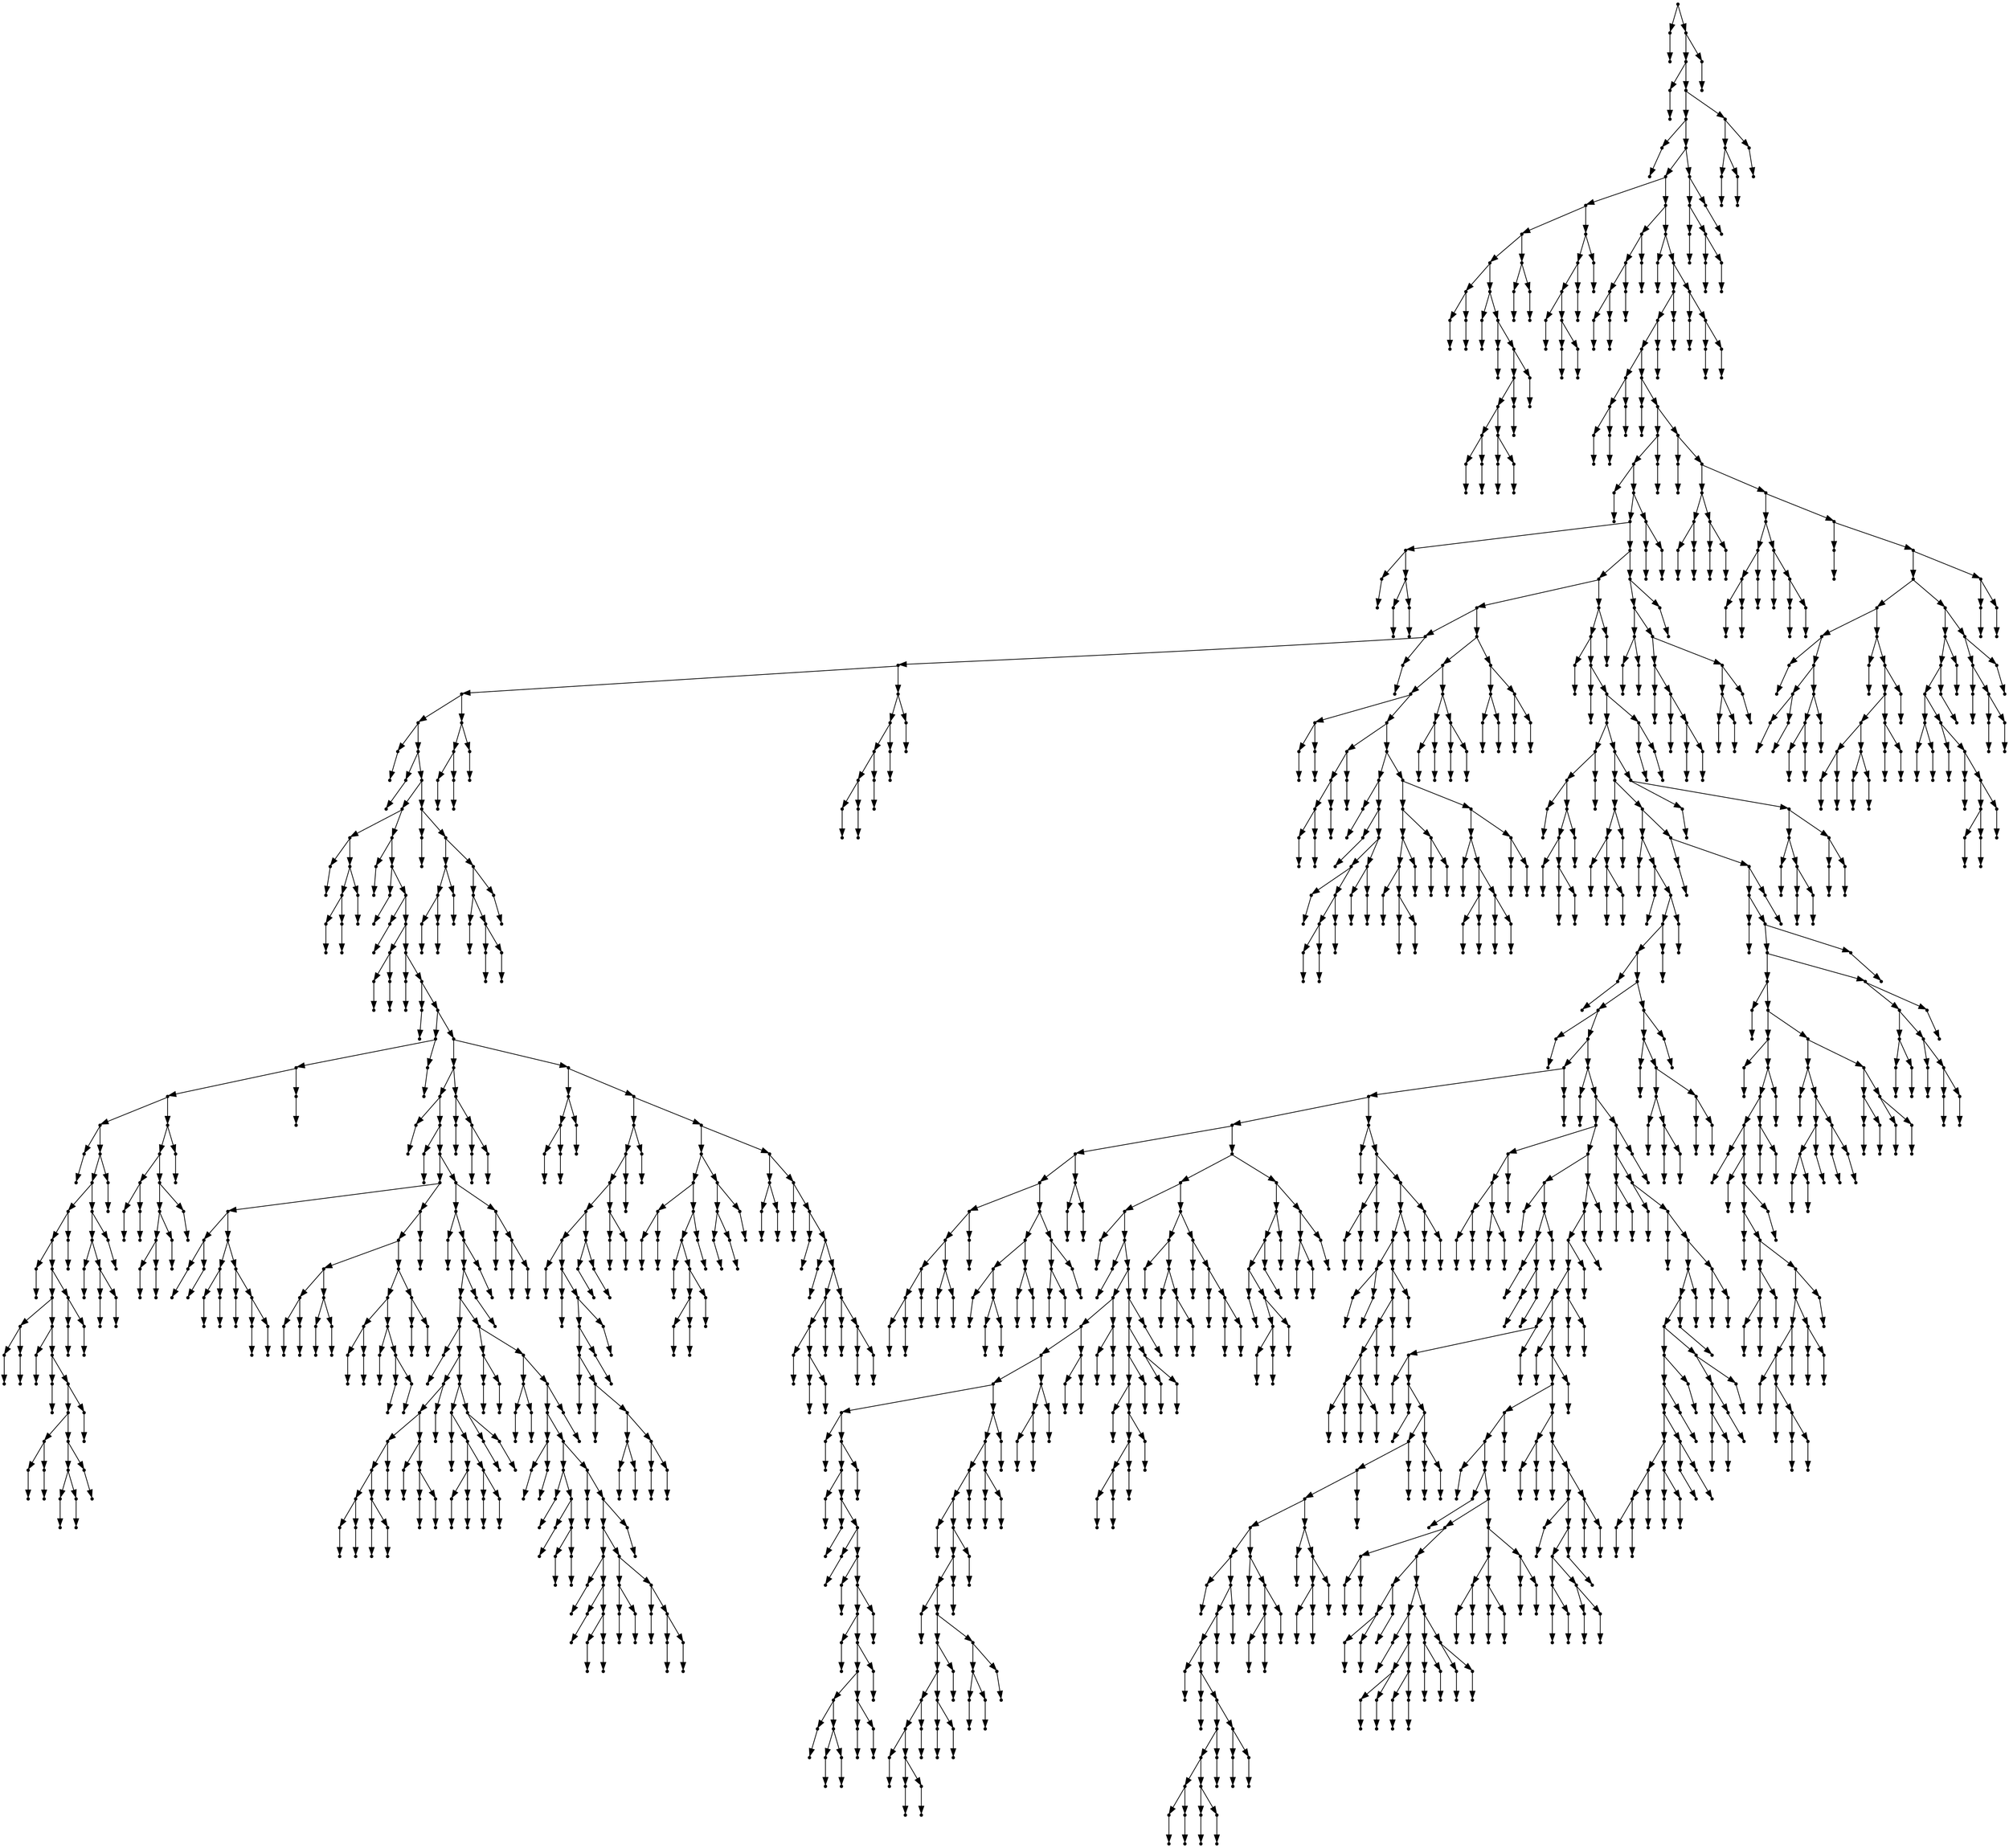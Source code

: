 digraph {
  1735 [shape=point];
  1 [shape=point];
  0 [shape=point];
  1734 [shape=point];
  1731 [shape=point];
  3 [shape=point];
  2 [shape=point];
  1730 [shape=point];
  1721 [shape=point];
  5 [shape=point];
  4 [shape=point];
  1720 [shape=point];
  1708 [shape=point];
  55 [shape=point];
  40 [shape=point];
  34 [shape=point];
  10 [shape=point];
  7 [shape=point];
  6 [shape=point];
  9 [shape=point];
  8 [shape=point];
  33 [shape=point];
  12 [shape=point];
  11 [shape=point];
  32 [shape=point];
  14 [shape=point];
  13 [shape=point];
  31 [shape=point];
  28 [shape=point];
  25 [shape=point];
  19 [shape=point];
  16 [shape=point];
  15 [shape=point];
  18 [shape=point];
  17 [shape=point];
  24 [shape=point];
  21 [shape=point];
  20 [shape=point];
  23 [shape=point];
  22 [shape=point];
  27 [shape=point];
  26 [shape=point];
  30 [shape=point];
  29 [shape=point];
  39 [shape=point];
  36 [shape=point];
  35 [shape=point];
  38 [shape=point];
  37 [shape=point];
  54 [shape=point];
  51 [shape=point];
  48 [shape=point];
  42 [shape=point];
  41 [shape=point];
  47 [shape=point];
  44 [shape=point];
  43 [shape=point];
  46 [shape=point];
  45 [shape=point];
  50 [shape=point];
  49 [shape=point];
  53 [shape=point];
  52 [shape=point];
  1707 [shape=point];
  66 [shape=point];
  63 [shape=point];
  60 [shape=point];
  57 [shape=point];
  56 [shape=point];
  59 [shape=point];
  58 [shape=point];
  62 [shape=point];
  61 [shape=point];
  65 [shape=point];
  64 [shape=point];
  1706 [shape=point];
  68 [shape=point];
  67 [shape=point];
  1705 [shape=point];
  1696 [shape=point];
  1693 [shape=point];
  1690 [shape=point];
  76 [shape=point];
  73 [shape=point];
  70 [shape=point];
  69 [shape=point];
  72 [shape=point];
  71 [shape=point];
  75 [shape=point];
  74 [shape=point];
  1689 [shape=point];
  78 [shape=point];
  77 [shape=point];
  1688 [shape=point];
  1565 [shape=point];
  1562 [shape=point];
  80 [shape=point];
  79 [shape=point];
  1561 [shape=point];
  1555 [shape=point];
  88 [shape=point];
  82 [shape=point];
  81 [shape=point];
  87 [shape=point];
  84 [shape=point];
  83 [shape=point];
  86 [shape=point];
  85 [shape=point];
  1554 [shape=point];
  1524 [shape=point];
  699 [shape=point];
  594 [shape=point];
  591 [shape=point];
  576 [shape=point];
  567 [shape=point];
  90 [shape=point];
  89 [shape=point];
  566 [shape=point];
  92 [shape=point];
  91 [shape=point];
  565 [shape=point];
  541 [shape=point];
  103 [shape=point];
  94 [shape=point];
  93 [shape=point];
  102 [shape=point];
  99 [shape=point];
  96 [shape=point];
  95 [shape=point];
  98 [shape=point];
  97 [shape=point];
  101 [shape=point];
  100 [shape=point];
  540 [shape=point];
  105 [shape=point];
  104 [shape=point];
  539 [shape=point];
  107 [shape=point];
  106 [shape=point];
  538 [shape=point];
  109 [shape=point];
  108 [shape=point];
  537 [shape=point];
  114 [shape=point];
  111 [shape=point];
  110 [shape=point];
  113 [shape=point];
  112 [shape=point];
  536 [shape=point];
  116 [shape=point];
  115 [shape=point];
  535 [shape=point];
  118 [shape=point];
  117 [shape=point];
  534 [shape=point];
  204 [shape=point];
  201 [shape=point];
  198 [shape=point];
  177 [shape=point];
  120 [shape=point];
  119 [shape=point];
  176 [shape=point];
  173 [shape=point];
  161 [shape=point];
  158 [shape=point];
  122 [shape=point];
  121 [shape=point];
  157 [shape=point];
  151 [shape=point];
  127 [shape=point];
  124 [shape=point];
  123 [shape=point];
  126 [shape=point];
  125 [shape=point];
  150 [shape=point];
  129 [shape=point];
  128 [shape=point];
  149 [shape=point];
  131 [shape=point];
  130 [shape=point];
  148 [shape=point];
  145 [shape=point];
  136 [shape=point];
  133 [shape=point];
  132 [shape=point];
  135 [shape=point];
  134 [shape=point];
  144 [shape=point];
  141 [shape=point];
  138 [shape=point];
  137 [shape=point];
  140 [shape=point];
  139 [shape=point];
  143 [shape=point];
  142 [shape=point];
  147 [shape=point];
  146 [shape=point];
  156 [shape=point];
  153 [shape=point];
  152 [shape=point];
  155 [shape=point];
  154 [shape=point];
  160 [shape=point];
  159 [shape=point];
  172 [shape=point];
  169 [shape=point];
  163 [shape=point];
  162 [shape=point];
  168 [shape=point];
  165 [shape=point];
  164 [shape=point];
  167 [shape=point];
  166 [shape=point];
  171 [shape=point];
  170 [shape=point];
  175 [shape=point];
  174 [shape=point];
  197 [shape=point];
  194 [shape=point];
  182 [shape=point];
  179 [shape=point];
  178 [shape=point];
  181 [shape=point];
  180 [shape=point];
  193 [shape=point];
  190 [shape=point];
  187 [shape=point];
  184 [shape=point];
  183 [shape=point];
  186 [shape=point];
  185 [shape=point];
  189 [shape=point];
  188 [shape=point];
  192 [shape=point];
  191 [shape=point];
  196 [shape=point];
  195 [shape=point];
  200 [shape=point];
  199 [shape=point];
  203 [shape=point];
  202 [shape=point];
  533 [shape=point];
  410 [shape=point];
  401 [shape=point];
  206 [shape=point];
  205 [shape=point];
  400 [shape=point];
  208 [shape=point];
  207 [shape=point];
  399 [shape=point];
  264 [shape=point];
  228 [shape=point];
  213 [shape=point];
  210 [shape=point];
  209 [shape=point];
  212 [shape=point];
  211 [shape=point];
  227 [shape=point];
  218 [shape=point];
  215 [shape=point];
  214 [shape=point];
  217 [shape=point];
  216 [shape=point];
  226 [shape=point];
  220 [shape=point];
  219 [shape=point];
  225 [shape=point];
  222 [shape=point];
  221 [shape=point];
  224 [shape=point];
  223 [shape=point];
  263 [shape=point];
  260 [shape=point];
  239 [shape=point];
  233 [shape=point];
  230 [shape=point];
  229 [shape=point];
  232 [shape=point];
  231 [shape=point];
  238 [shape=point];
  235 [shape=point];
  234 [shape=point];
  237 [shape=point];
  236 [shape=point];
  259 [shape=point];
  253 [shape=point];
  244 [shape=point];
  241 [shape=point];
  240 [shape=point];
  243 [shape=point];
  242 [shape=point];
  252 [shape=point];
  246 [shape=point];
  245 [shape=point];
  251 [shape=point];
  248 [shape=point];
  247 [shape=point];
  250 [shape=point];
  249 [shape=point];
  258 [shape=point];
  255 [shape=point];
  254 [shape=point];
  257 [shape=point];
  256 [shape=point];
  262 [shape=point];
  261 [shape=point];
  398 [shape=point];
  389 [shape=point];
  266 [shape=point];
  265 [shape=point];
  388 [shape=point];
  385 [shape=point];
  382 [shape=point];
  316 [shape=point];
  268 [shape=point];
  267 [shape=point];
  315 [shape=point];
  294 [shape=point];
  291 [shape=point];
  282 [shape=point];
  279 [shape=point];
  273 [shape=point];
  270 [shape=point];
  269 [shape=point];
  272 [shape=point];
  271 [shape=point];
  278 [shape=point];
  275 [shape=point];
  274 [shape=point];
  277 [shape=point];
  276 [shape=point];
  281 [shape=point];
  280 [shape=point];
  290 [shape=point];
  284 [shape=point];
  283 [shape=point];
  289 [shape=point];
  286 [shape=point];
  285 [shape=point];
  288 [shape=point];
  287 [shape=point];
  293 [shape=point];
  292 [shape=point];
  314 [shape=point];
  308 [shape=point];
  296 [shape=point];
  295 [shape=point];
  307 [shape=point];
  301 [shape=point];
  298 [shape=point];
  297 [shape=point];
  300 [shape=point];
  299 [shape=point];
  306 [shape=point];
  303 [shape=point];
  302 [shape=point];
  305 [shape=point];
  304 [shape=point];
  313 [shape=point];
  310 [shape=point];
  309 [shape=point];
  312 [shape=point];
  311 [shape=point];
  381 [shape=point];
  321 [shape=point];
  318 [shape=point];
  317 [shape=point];
  320 [shape=point];
  319 [shape=point];
  380 [shape=point];
  326 [shape=point];
  323 [shape=point];
  322 [shape=point];
  325 [shape=point];
  324 [shape=point];
  379 [shape=point];
  376 [shape=point];
  331 [shape=point];
  328 [shape=point];
  327 [shape=point];
  330 [shape=point];
  329 [shape=point];
  375 [shape=point];
  342 [shape=point];
  333 [shape=point];
  332 [shape=point];
  341 [shape=point];
  335 [shape=point];
  334 [shape=point];
  340 [shape=point];
  337 [shape=point];
  336 [shape=point];
  339 [shape=point];
  338 [shape=point];
  374 [shape=point];
  344 [shape=point];
  343 [shape=point];
  373 [shape=point];
  370 [shape=point];
  355 [shape=point];
  346 [shape=point];
  345 [shape=point];
  354 [shape=point];
  348 [shape=point];
  347 [shape=point];
  353 [shape=point];
  350 [shape=point];
  349 [shape=point];
  352 [shape=point];
  351 [shape=point];
  369 [shape=point];
  360 [shape=point];
  357 [shape=point];
  356 [shape=point];
  359 [shape=point];
  358 [shape=point];
  368 [shape=point];
  362 [shape=point];
  361 [shape=point];
  367 [shape=point];
  364 [shape=point];
  363 [shape=point];
  366 [shape=point];
  365 [shape=point];
  372 [shape=point];
  371 [shape=point];
  378 [shape=point];
  377 [shape=point];
  384 [shape=point];
  383 [shape=point];
  387 [shape=point];
  386 [shape=point];
  397 [shape=point];
  391 [shape=point];
  390 [shape=point];
  396 [shape=point];
  393 [shape=point];
  392 [shape=point];
  395 [shape=point];
  394 [shape=point];
  409 [shape=point];
  403 [shape=point];
  402 [shape=point];
  408 [shape=point];
  405 [shape=point];
  404 [shape=point];
  407 [shape=point];
  406 [shape=point];
  532 [shape=point];
  418 [shape=point];
  415 [shape=point];
  412 [shape=point];
  411 [shape=point];
  414 [shape=point];
  413 [shape=point];
  417 [shape=point];
  416 [shape=point];
  531 [shape=point];
  465 [shape=point];
  462 [shape=point];
  459 [shape=point];
  453 [shape=point];
  447 [shape=point];
  420 [shape=point];
  419 [shape=point];
  446 [shape=point];
  422 [shape=point];
  421 [shape=point];
  445 [shape=point];
  442 [shape=point];
  439 [shape=point];
  424 [shape=point];
  423 [shape=point];
  438 [shape=point];
  426 [shape=point];
  425 [shape=point];
  437 [shape=point];
  431 [shape=point];
  428 [shape=point];
  427 [shape=point];
  430 [shape=point];
  429 [shape=point];
  436 [shape=point];
  433 [shape=point];
  432 [shape=point];
  435 [shape=point];
  434 [shape=point];
  441 [shape=point];
  440 [shape=point];
  444 [shape=point];
  443 [shape=point];
  452 [shape=point];
  449 [shape=point];
  448 [shape=point];
  451 [shape=point];
  450 [shape=point];
  458 [shape=point];
  455 [shape=point];
  454 [shape=point];
  457 [shape=point];
  456 [shape=point];
  461 [shape=point];
  460 [shape=point];
  464 [shape=point];
  463 [shape=point];
  530 [shape=point];
  494 [shape=point];
  485 [shape=point];
  470 [shape=point];
  467 [shape=point];
  466 [shape=point];
  469 [shape=point];
  468 [shape=point];
  484 [shape=point];
  481 [shape=point];
  472 [shape=point];
  471 [shape=point];
  480 [shape=point];
  477 [shape=point];
  474 [shape=point];
  473 [shape=point];
  476 [shape=point];
  475 [shape=point];
  479 [shape=point];
  478 [shape=point];
  483 [shape=point];
  482 [shape=point];
  493 [shape=point];
  490 [shape=point];
  487 [shape=point];
  486 [shape=point];
  489 [shape=point];
  488 [shape=point];
  492 [shape=point];
  491 [shape=point];
  529 [shape=point];
  499 [shape=point];
  496 [shape=point];
  495 [shape=point];
  498 [shape=point];
  497 [shape=point];
  528 [shape=point];
  501 [shape=point];
  500 [shape=point];
  527 [shape=point];
  503 [shape=point];
  502 [shape=point];
  526 [shape=point];
  505 [shape=point];
  504 [shape=point];
  525 [shape=point];
  516 [shape=point];
  513 [shape=point];
  507 [shape=point];
  506 [shape=point];
  512 [shape=point];
  509 [shape=point];
  508 [shape=point];
  511 [shape=point];
  510 [shape=point];
  515 [shape=point];
  514 [shape=point];
  524 [shape=point];
  518 [shape=point];
  517 [shape=point];
  523 [shape=point];
  520 [shape=point];
  519 [shape=point];
  522 [shape=point];
  521 [shape=point];
  564 [shape=point];
  543 [shape=point];
  542 [shape=point];
  563 [shape=point];
  551 [shape=point];
  548 [shape=point];
  545 [shape=point];
  544 [shape=point];
  547 [shape=point];
  546 [shape=point];
  550 [shape=point];
  549 [shape=point];
  562 [shape=point];
  559 [shape=point];
  553 [shape=point];
  552 [shape=point];
  558 [shape=point];
  555 [shape=point];
  554 [shape=point];
  557 [shape=point];
  556 [shape=point];
  561 [shape=point];
  560 [shape=point];
  575 [shape=point];
  572 [shape=point];
  569 [shape=point];
  568 [shape=point];
  571 [shape=point];
  570 [shape=point];
  574 [shape=point];
  573 [shape=point];
  590 [shape=point];
  587 [shape=point];
  584 [shape=point];
  581 [shape=point];
  578 [shape=point];
  577 [shape=point];
  580 [shape=point];
  579 [shape=point];
  583 [shape=point];
  582 [shape=point];
  586 [shape=point];
  585 [shape=point];
  589 [shape=point];
  588 [shape=point];
  593 [shape=point];
  592 [shape=point];
  698 [shape=point];
  686 [shape=point];
  674 [shape=point];
  599 [shape=point];
  596 [shape=point];
  595 [shape=point];
  598 [shape=point];
  597 [shape=point];
  673 [shape=point];
  610 [shape=point];
  607 [shape=point];
  604 [shape=point];
  601 [shape=point];
  600 [shape=point];
  603 [shape=point];
  602 [shape=point];
  606 [shape=point];
  605 [shape=point];
  609 [shape=point];
  608 [shape=point];
  672 [shape=point];
  633 [shape=point];
  612 [shape=point];
  611 [shape=point];
  632 [shape=point];
  614 [shape=point];
  613 [shape=point];
  631 [shape=point];
  625 [shape=point];
  616 [shape=point];
  615 [shape=point];
  624 [shape=point];
  621 [shape=point];
  618 [shape=point];
  617 [shape=point];
  620 [shape=point];
  619 [shape=point];
  623 [shape=point];
  622 [shape=point];
  630 [shape=point];
  627 [shape=point];
  626 [shape=point];
  629 [shape=point];
  628 [shape=point];
  671 [shape=point];
  650 [shape=point];
  644 [shape=point];
  641 [shape=point];
  635 [shape=point];
  634 [shape=point];
  640 [shape=point];
  637 [shape=point];
  636 [shape=point];
  639 [shape=point];
  638 [shape=point];
  643 [shape=point];
  642 [shape=point];
  649 [shape=point];
  646 [shape=point];
  645 [shape=point];
  648 [shape=point];
  647 [shape=point];
  670 [shape=point];
  664 [shape=point];
  652 [shape=point];
  651 [shape=point];
  663 [shape=point];
  657 [shape=point];
  654 [shape=point];
  653 [shape=point];
  656 [shape=point];
  655 [shape=point];
  662 [shape=point];
  659 [shape=point];
  658 [shape=point];
  661 [shape=point];
  660 [shape=point];
  669 [shape=point];
  666 [shape=point];
  665 [shape=point];
  668 [shape=point];
  667 [shape=point];
  685 [shape=point];
  679 [shape=point];
  676 [shape=point];
  675 [shape=point];
  678 [shape=point];
  677 [shape=point];
  684 [shape=point];
  681 [shape=point];
  680 [shape=point];
  683 [shape=point];
  682 [shape=point];
  697 [shape=point];
  691 [shape=point];
  688 [shape=point];
  687 [shape=point];
  690 [shape=point];
  689 [shape=point];
  696 [shape=point];
  693 [shape=point];
  692 [shape=point];
  695 [shape=point];
  694 [shape=point];
  1523 [shape=point];
  1520 [shape=point];
  701 [shape=point];
  700 [shape=point];
  1519 [shape=point];
  703 [shape=point];
  702 [shape=point];
  1518 [shape=point];
  1512 [shape=point];
  720 [shape=point];
  717 [shape=point];
  705 [shape=point];
  704 [shape=point];
  716 [shape=point];
  713 [shape=point];
  707 [shape=point];
  706 [shape=point];
  712 [shape=point];
  709 [shape=point];
  708 [shape=point];
  711 [shape=point];
  710 [shape=point];
  715 [shape=point];
  714 [shape=point];
  719 [shape=point];
  718 [shape=point];
  1511 [shape=point];
  1493 [shape=point];
  731 [shape=point];
  728 [shape=point];
  722 [shape=point];
  721 [shape=point];
  727 [shape=point];
  724 [shape=point];
  723 [shape=point];
  726 [shape=point];
  725 [shape=point];
  730 [shape=point];
  729 [shape=point];
  1492 [shape=point];
  1372 [shape=point];
  733 [shape=point];
  732 [shape=point];
  1371 [shape=point];
  735 [shape=point];
  734 [shape=point];
  1370 [shape=point];
  1367 [shape=point];
  1364 [shape=point];
  737 [shape=point];
  736 [shape=point];
  1363 [shape=point];
  1342 [shape=point];
  739 [shape=point];
  738 [shape=point];
  1341 [shape=point];
  1038 [shape=point];
  1035 [shape=point];
  987 [shape=point];
  786 [shape=point];
  780 [shape=point];
  756 [shape=point];
  753 [shape=point];
  747 [shape=point];
  744 [shape=point];
  741 [shape=point];
  740 [shape=point];
  743 [shape=point];
  742 [shape=point];
  746 [shape=point];
  745 [shape=point];
  752 [shape=point];
  749 [shape=point];
  748 [shape=point];
  751 [shape=point];
  750 [shape=point];
  755 [shape=point];
  754 [shape=point];
  779 [shape=point];
  770 [shape=point];
  764 [shape=point];
  758 [shape=point];
  757 [shape=point];
  763 [shape=point];
  760 [shape=point];
  759 [shape=point];
  762 [shape=point];
  761 [shape=point];
  769 [shape=point];
  766 [shape=point];
  765 [shape=point];
  768 [shape=point];
  767 [shape=point];
  778 [shape=point];
  775 [shape=point];
  772 [shape=point];
  771 [shape=point];
  774 [shape=point];
  773 [shape=point];
  777 [shape=point];
  776 [shape=point];
  785 [shape=point];
  782 [shape=point];
  781 [shape=point];
  784 [shape=point];
  783 [shape=point];
  986 [shape=point];
  959 [shape=point];
  935 [shape=point];
  788 [shape=point];
  787 [shape=point];
  934 [shape=point];
  790 [shape=point];
  789 [shape=point];
  933 [shape=point];
  906 [shape=point];
  900 [shape=point];
  894 [shape=point];
  885 [shape=point];
  831 [shape=point];
  792 [shape=point];
  791 [shape=point];
  830 [shape=point];
  827 [shape=point];
  794 [shape=point];
  793 [shape=point];
  826 [shape=point];
  796 [shape=point];
  795 [shape=point];
  825 [shape=point];
  798 [shape=point];
  797 [shape=point];
  824 [shape=point];
  800 [shape=point];
  799 [shape=point];
  823 [shape=point];
  820 [shape=point];
  802 [shape=point];
  801 [shape=point];
  819 [shape=point];
  816 [shape=point];
  810 [shape=point];
  804 [shape=point];
  803 [shape=point];
  809 [shape=point];
  806 [shape=point];
  805 [shape=point];
  808 [shape=point];
  807 [shape=point];
  815 [shape=point];
  812 [shape=point];
  811 [shape=point];
  814 [shape=point];
  813 [shape=point];
  818 [shape=point];
  817 [shape=point];
  822 [shape=point];
  821 [shape=point];
  829 [shape=point];
  828 [shape=point];
  884 [shape=point];
  881 [shape=point];
  875 [shape=point];
  872 [shape=point];
  833 [shape=point];
  832 [shape=point];
  871 [shape=point];
  868 [shape=point];
  865 [shape=point];
  835 [shape=point];
  834 [shape=point];
  864 [shape=point];
  855 [shape=point];
  852 [shape=point];
  846 [shape=point];
  843 [shape=point];
  837 [shape=point];
  836 [shape=point];
  842 [shape=point];
  839 [shape=point];
  838 [shape=point];
  841 [shape=point];
  840 [shape=point];
  845 [shape=point];
  844 [shape=point];
  851 [shape=point];
  848 [shape=point];
  847 [shape=point];
  850 [shape=point];
  849 [shape=point];
  854 [shape=point];
  853 [shape=point];
  863 [shape=point];
  860 [shape=point];
  857 [shape=point];
  856 [shape=point];
  859 [shape=point];
  858 [shape=point];
  862 [shape=point];
  861 [shape=point];
  867 [shape=point];
  866 [shape=point];
  870 [shape=point];
  869 [shape=point];
  874 [shape=point];
  873 [shape=point];
  880 [shape=point];
  877 [shape=point];
  876 [shape=point];
  879 [shape=point];
  878 [shape=point];
  883 [shape=point];
  882 [shape=point];
  893 [shape=point];
  890 [shape=point];
  887 [shape=point];
  886 [shape=point];
  889 [shape=point];
  888 [shape=point];
  892 [shape=point];
  891 [shape=point];
  899 [shape=point];
  896 [shape=point];
  895 [shape=point];
  898 [shape=point];
  897 [shape=point];
  905 [shape=point];
  902 [shape=point];
  901 [shape=point];
  904 [shape=point];
  903 [shape=point];
  932 [shape=point];
  929 [shape=point];
  923 [shape=point];
  920 [shape=point];
  908 [shape=point];
  907 [shape=point];
  919 [shape=point];
  916 [shape=point];
  913 [shape=point];
  910 [shape=point];
  909 [shape=point];
  912 [shape=point];
  911 [shape=point];
  915 [shape=point];
  914 [shape=point];
  918 [shape=point];
  917 [shape=point];
  922 [shape=point];
  921 [shape=point];
  928 [shape=point];
  925 [shape=point];
  924 [shape=point];
  927 [shape=point];
  926 [shape=point];
  931 [shape=point];
  930 [shape=point];
  958 [shape=point];
  946 [shape=point];
  937 [shape=point];
  936 [shape=point];
  945 [shape=point];
  939 [shape=point];
  938 [shape=point];
  944 [shape=point];
  941 [shape=point];
  940 [shape=point];
  943 [shape=point];
  942 [shape=point];
  957 [shape=point];
  948 [shape=point];
  947 [shape=point];
  956 [shape=point];
  950 [shape=point];
  949 [shape=point];
  955 [shape=point];
  952 [shape=point];
  951 [shape=point];
  954 [shape=point];
  953 [shape=point];
  985 [shape=point];
  976 [shape=point];
  973 [shape=point];
  970 [shape=point];
  961 [shape=point];
  960 [shape=point];
  969 [shape=point];
  966 [shape=point];
  963 [shape=point];
  962 [shape=point];
  965 [shape=point];
  964 [shape=point];
  968 [shape=point];
  967 [shape=point];
  972 [shape=point];
  971 [shape=point];
  975 [shape=point];
  974 [shape=point];
  984 [shape=point];
  981 [shape=point];
  978 [shape=point];
  977 [shape=point];
  980 [shape=point];
  979 [shape=point];
  983 [shape=point];
  982 [shape=point];
  1034 [shape=point];
  989 [shape=point];
  988 [shape=point];
  1033 [shape=point];
  997 [shape=point];
  994 [shape=point];
  991 [shape=point];
  990 [shape=point];
  993 [shape=point];
  992 [shape=point];
  996 [shape=point];
  995 [shape=point];
  1032 [shape=point];
  1026 [shape=point];
  1023 [shape=point];
  1002 [shape=point];
  999 [shape=point];
  998 [shape=point];
  1001 [shape=point];
  1000 [shape=point];
  1022 [shape=point];
  1019 [shape=point];
  1016 [shape=point];
  1013 [shape=point];
  1007 [shape=point];
  1004 [shape=point];
  1003 [shape=point];
  1006 [shape=point];
  1005 [shape=point];
  1012 [shape=point];
  1009 [shape=point];
  1008 [shape=point];
  1011 [shape=point];
  1010 [shape=point];
  1015 [shape=point];
  1014 [shape=point];
  1018 [shape=point];
  1017 [shape=point];
  1021 [shape=point];
  1020 [shape=point];
  1025 [shape=point];
  1024 [shape=point];
  1031 [shape=point];
  1028 [shape=point];
  1027 [shape=point];
  1030 [shape=point];
  1029 [shape=point];
  1037 [shape=point];
  1036 [shape=point];
  1340 [shape=point];
  1040 [shape=point];
  1039 [shape=point];
  1339 [shape=point];
  1273 [shape=point];
  1054 [shape=point];
  1051 [shape=point];
  1045 [shape=point];
  1042 [shape=point];
  1041 [shape=point];
  1044 [shape=point];
  1043 [shape=point];
  1050 [shape=point];
  1047 [shape=point];
  1046 [shape=point];
  1049 [shape=point];
  1048 [shape=point];
  1053 [shape=point];
  1052 [shape=point];
  1272 [shape=point];
  1068 [shape=point];
  1056 [shape=point];
  1055 [shape=point];
  1067 [shape=point];
  1064 [shape=point];
  1058 [shape=point];
  1057 [shape=point];
  1063 [shape=point];
  1060 [shape=point];
  1059 [shape=point];
  1062 [shape=point];
  1061 [shape=point];
  1066 [shape=point];
  1065 [shape=point];
  1271 [shape=point];
  1268 [shape=point];
  1265 [shape=point];
  1262 [shape=point];
  1256 [shape=point];
  1148 [shape=point];
  1145 [shape=point];
  1070 [shape=point];
  1069 [shape=point];
  1144 [shape=point];
  1072 [shape=point];
  1071 [shape=point];
  1143 [shape=point];
  1137 [shape=point];
  1134 [shape=point];
  1131 [shape=point];
  1119 [shape=point];
  1107 [shape=point];
  1074 [shape=point];
  1073 [shape=point];
  1106 [shape=point];
  1103 [shape=point];
  1100 [shape=point];
  1076 [shape=point];
  1075 [shape=point];
  1099 [shape=point];
  1078 [shape=point];
  1077 [shape=point];
  1098 [shape=point];
  1092 [shape=point];
  1089 [shape=point];
  1083 [shape=point];
  1080 [shape=point];
  1079 [shape=point];
  1082 [shape=point];
  1081 [shape=point];
  1088 [shape=point];
  1085 [shape=point];
  1084 [shape=point];
  1087 [shape=point];
  1086 [shape=point];
  1091 [shape=point];
  1090 [shape=point];
  1097 [shape=point];
  1094 [shape=point];
  1093 [shape=point];
  1096 [shape=point];
  1095 [shape=point];
  1102 [shape=point];
  1101 [shape=point];
  1105 [shape=point];
  1104 [shape=point];
  1118 [shape=point];
  1109 [shape=point];
  1108 [shape=point];
  1117 [shape=point];
  1114 [shape=point];
  1111 [shape=point];
  1110 [shape=point];
  1113 [shape=point];
  1112 [shape=point];
  1116 [shape=point];
  1115 [shape=point];
  1130 [shape=point];
  1121 [shape=point];
  1120 [shape=point];
  1129 [shape=point];
  1126 [shape=point];
  1123 [shape=point];
  1122 [shape=point];
  1125 [shape=point];
  1124 [shape=point];
  1128 [shape=point];
  1127 [shape=point];
  1133 [shape=point];
  1132 [shape=point];
  1136 [shape=point];
  1135 [shape=point];
  1142 [shape=point];
  1139 [shape=point];
  1138 [shape=point];
  1141 [shape=point];
  1140 [shape=point];
  1147 [shape=point];
  1146 [shape=point];
  1255 [shape=point];
  1150 [shape=point];
  1149 [shape=point];
  1254 [shape=point];
  1251 [shape=point];
  1218 [shape=point];
  1215 [shape=point];
  1152 [shape=point];
  1151 [shape=point];
  1214 [shape=point];
  1154 [shape=point];
  1153 [shape=point];
  1213 [shape=point];
  1195 [shape=point];
  1159 [shape=point];
  1156 [shape=point];
  1155 [shape=point];
  1158 [shape=point];
  1157 [shape=point];
  1194 [shape=point];
  1167 [shape=point];
  1164 [shape=point];
  1161 [shape=point];
  1160 [shape=point];
  1163 [shape=point];
  1162 [shape=point];
  1166 [shape=point];
  1165 [shape=point];
  1193 [shape=point];
  1181 [shape=point];
  1169 [shape=point];
  1168 [shape=point];
  1180 [shape=point];
  1174 [shape=point];
  1171 [shape=point];
  1170 [shape=point];
  1173 [shape=point];
  1172 [shape=point];
  1179 [shape=point];
  1176 [shape=point];
  1175 [shape=point];
  1178 [shape=point];
  1177 [shape=point];
  1192 [shape=point];
  1186 [shape=point];
  1183 [shape=point];
  1182 [shape=point];
  1185 [shape=point];
  1184 [shape=point];
  1191 [shape=point];
  1188 [shape=point];
  1187 [shape=point];
  1190 [shape=point];
  1189 [shape=point];
  1212 [shape=point];
  1206 [shape=point];
  1200 [shape=point];
  1197 [shape=point];
  1196 [shape=point];
  1199 [shape=point];
  1198 [shape=point];
  1205 [shape=point];
  1202 [shape=point];
  1201 [shape=point];
  1204 [shape=point];
  1203 [shape=point];
  1211 [shape=point];
  1208 [shape=point];
  1207 [shape=point];
  1210 [shape=point];
  1209 [shape=point];
  1217 [shape=point];
  1216 [shape=point];
  1250 [shape=point];
  1223 [shape=point];
  1220 [shape=point];
  1219 [shape=point];
  1222 [shape=point];
  1221 [shape=point];
  1249 [shape=point];
  1225 [shape=point];
  1224 [shape=point];
  1248 [shape=point];
  1242 [shape=point];
  1227 [shape=point];
  1226 [shape=point];
  1241 [shape=point];
  1238 [shape=point];
  1232 [shape=point];
  1229 [shape=point];
  1228 [shape=point];
  1231 [shape=point];
  1230 [shape=point];
  1237 [shape=point];
  1234 [shape=point];
  1233 [shape=point];
  1236 [shape=point];
  1235 [shape=point];
  1240 [shape=point];
  1239 [shape=point];
  1247 [shape=point];
  1244 [shape=point];
  1243 [shape=point];
  1246 [shape=point];
  1245 [shape=point];
  1253 [shape=point];
  1252 [shape=point];
  1261 [shape=point];
  1258 [shape=point];
  1257 [shape=point];
  1260 [shape=point];
  1259 [shape=point];
  1264 [shape=point];
  1263 [shape=point];
  1267 [shape=point];
  1266 [shape=point];
  1270 [shape=point];
  1269 [shape=point];
  1338 [shape=point];
  1335 [shape=point];
  1278 [shape=point];
  1275 [shape=point];
  1274 [shape=point];
  1277 [shape=point];
  1276 [shape=point];
  1334 [shape=point];
  1280 [shape=point];
  1279 [shape=point];
  1333 [shape=point];
  1282 [shape=point];
  1281 [shape=point];
  1332 [shape=point];
  1326 [shape=point];
  1323 [shape=point];
  1320 [shape=point];
  1308 [shape=point];
  1305 [shape=point];
  1302 [shape=point];
  1296 [shape=point];
  1290 [shape=point];
  1287 [shape=point];
  1284 [shape=point];
  1283 [shape=point];
  1286 [shape=point];
  1285 [shape=point];
  1289 [shape=point];
  1288 [shape=point];
  1295 [shape=point];
  1292 [shape=point];
  1291 [shape=point];
  1294 [shape=point];
  1293 [shape=point];
  1301 [shape=point];
  1298 [shape=point];
  1297 [shape=point];
  1300 [shape=point];
  1299 [shape=point];
  1304 [shape=point];
  1303 [shape=point];
  1307 [shape=point];
  1306 [shape=point];
  1319 [shape=point];
  1316 [shape=point];
  1313 [shape=point];
  1310 [shape=point];
  1309 [shape=point];
  1312 [shape=point];
  1311 [shape=point];
  1315 [shape=point];
  1314 [shape=point];
  1318 [shape=point];
  1317 [shape=point];
  1322 [shape=point];
  1321 [shape=point];
  1325 [shape=point];
  1324 [shape=point];
  1331 [shape=point];
  1328 [shape=point];
  1327 [shape=point];
  1330 [shape=point];
  1329 [shape=point];
  1337 [shape=point];
  1336 [shape=point];
  1362 [shape=point];
  1359 [shape=point];
  1344 [shape=point];
  1343 [shape=point];
  1358 [shape=point];
  1352 [shape=point];
  1346 [shape=point];
  1345 [shape=point];
  1351 [shape=point];
  1348 [shape=point];
  1347 [shape=point];
  1350 [shape=point];
  1349 [shape=point];
  1357 [shape=point];
  1354 [shape=point];
  1353 [shape=point];
  1356 [shape=point];
  1355 [shape=point];
  1361 [shape=point];
  1360 [shape=point];
  1366 [shape=point];
  1365 [shape=point];
  1369 [shape=point];
  1368 [shape=point];
  1491 [shape=point];
  1374 [shape=point];
  1373 [shape=point];
  1490 [shape=point];
  1487 [shape=point];
  1376 [shape=point];
  1375 [shape=point];
  1486 [shape=point];
  1483 [shape=point];
  1465 [shape=point];
  1378 [shape=point];
  1377 [shape=point];
  1464 [shape=point];
  1434 [shape=point];
  1380 [shape=point];
  1379 [shape=point];
  1433 [shape=point];
  1430 [shape=point];
  1424 [shape=point];
  1382 [shape=point];
  1381 [shape=point];
  1423 [shape=point];
  1384 [shape=point];
  1383 [shape=point];
  1422 [shape=point];
  1419 [shape=point];
  1386 [shape=point];
  1385 [shape=point];
  1418 [shape=point];
  1394 [shape=point];
  1391 [shape=point];
  1388 [shape=point];
  1387 [shape=point];
  1390 [shape=point];
  1389 [shape=point];
  1393 [shape=point];
  1392 [shape=point];
  1417 [shape=point];
  1414 [shape=point];
  1408 [shape=point];
  1405 [shape=point];
  1396 [shape=point];
  1395 [shape=point];
  1404 [shape=point];
  1398 [shape=point];
  1397 [shape=point];
  1403 [shape=point];
  1400 [shape=point];
  1399 [shape=point];
  1402 [shape=point];
  1401 [shape=point];
  1407 [shape=point];
  1406 [shape=point];
  1413 [shape=point];
  1410 [shape=point];
  1409 [shape=point];
  1412 [shape=point];
  1411 [shape=point];
  1416 [shape=point];
  1415 [shape=point];
  1421 [shape=point];
  1420 [shape=point];
  1429 [shape=point];
  1426 [shape=point];
  1425 [shape=point];
  1428 [shape=point];
  1427 [shape=point];
  1432 [shape=point];
  1431 [shape=point];
  1463 [shape=point];
  1451 [shape=point];
  1436 [shape=point];
  1435 [shape=point];
  1450 [shape=point];
  1444 [shape=point];
  1441 [shape=point];
  1438 [shape=point];
  1437 [shape=point];
  1440 [shape=point];
  1439 [shape=point];
  1443 [shape=point];
  1442 [shape=point];
  1449 [shape=point];
  1446 [shape=point];
  1445 [shape=point];
  1448 [shape=point];
  1447 [shape=point];
  1462 [shape=point];
  1456 [shape=point];
  1453 [shape=point];
  1452 [shape=point];
  1455 [shape=point];
  1454 [shape=point];
  1461 [shape=point];
  1458 [shape=point];
  1457 [shape=point];
  1460 [shape=point];
  1459 [shape=point];
  1482 [shape=point];
  1479 [shape=point];
  1470 [shape=point];
  1467 [shape=point];
  1466 [shape=point];
  1469 [shape=point];
  1468 [shape=point];
  1478 [shape=point];
  1472 [shape=point];
  1471 [shape=point];
  1477 [shape=point];
  1474 [shape=point];
  1473 [shape=point];
  1476 [shape=point];
  1475 [shape=point];
  1481 [shape=point];
  1480 [shape=point];
  1485 [shape=point];
  1484 [shape=point];
  1489 [shape=point];
  1488 [shape=point];
  1510 [shape=point];
  1495 [shape=point];
  1494 [shape=point];
  1509 [shape=point];
  1503 [shape=point];
  1497 [shape=point];
  1496 [shape=point];
  1502 [shape=point];
  1499 [shape=point];
  1498 [shape=point];
  1501 [shape=point];
  1500 [shape=point];
  1508 [shape=point];
  1505 [shape=point];
  1504 [shape=point];
  1507 [shape=point];
  1506 [shape=point];
  1517 [shape=point];
  1514 [shape=point];
  1513 [shape=point];
  1516 [shape=point];
  1515 [shape=point];
  1522 [shape=point];
  1521 [shape=point];
  1553 [shape=point];
  1550 [shape=point];
  1529 [shape=point];
  1526 [shape=point];
  1525 [shape=point];
  1528 [shape=point];
  1527 [shape=point];
  1549 [shape=point];
  1540 [shape=point];
  1531 [shape=point];
  1530 [shape=point];
  1539 [shape=point];
  1533 [shape=point];
  1532 [shape=point];
  1538 [shape=point];
  1535 [shape=point];
  1534 [shape=point];
  1537 [shape=point];
  1536 [shape=point];
  1548 [shape=point];
  1545 [shape=point];
  1542 [shape=point];
  1541 [shape=point];
  1544 [shape=point];
  1543 [shape=point];
  1547 [shape=point];
  1546 [shape=point];
  1552 [shape=point];
  1551 [shape=point];
  1560 [shape=point];
  1557 [shape=point];
  1556 [shape=point];
  1559 [shape=point];
  1558 [shape=point];
  1564 [shape=point];
  1563 [shape=point];
  1687 [shape=point];
  1567 [shape=point];
  1566 [shape=point];
  1686 [shape=point];
  1578 [shape=point];
  1572 [shape=point];
  1569 [shape=point];
  1568 [shape=point];
  1571 [shape=point];
  1570 [shape=point];
  1577 [shape=point];
  1574 [shape=point];
  1573 [shape=point];
  1576 [shape=point];
  1575 [shape=point];
  1685 [shape=point];
  1595 [shape=point];
  1586 [shape=point];
  1583 [shape=point];
  1580 [shape=point];
  1579 [shape=point];
  1582 [shape=point];
  1581 [shape=point];
  1585 [shape=point];
  1584 [shape=point];
  1594 [shape=point];
  1588 [shape=point];
  1587 [shape=point];
  1593 [shape=point];
  1590 [shape=point];
  1589 [shape=point];
  1592 [shape=point];
  1591 [shape=point];
  1684 [shape=point];
  1597 [shape=point];
  1596 [shape=point];
  1683 [shape=point];
  1677 [shape=point];
  1638 [shape=point];
  1614 [shape=point];
  1599 [shape=point];
  1598 [shape=point];
  1613 [shape=point];
  1604 [shape=point];
  1601 [shape=point];
  1600 [shape=point];
  1603 [shape=point];
  1602 [shape=point];
  1612 [shape=point];
  1609 [shape=point];
  1606 [shape=point];
  1605 [shape=point];
  1608 [shape=point];
  1607 [shape=point];
  1611 [shape=point];
  1610 [shape=point];
  1637 [shape=point];
  1616 [shape=point];
  1615 [shape=point];
  1636 [shape=point];
  1633 [shape=point];
  1627 [shape=point];
  1621 [shape=point];
  1618 [shape=point];
  1617 [shape=point];
  1620 [shape=point];
  1619 [shape=point];
  1626 [shape=point];
  1623 [shape=point];
  1622 [shape=point];
  1625 [shape=point];
  1624 [shape=point];
  1632 [shape=point];
  1629 [shape=point];
  1628 [shape=point];
  1631 [shape=point];
  1630 [shape=point];
  1635 [shape=point];
  1634 [shape=point];
  1676 [shape=point];
  1664 [shape=point];
  1661 [shape=point];
  1658 [shape=point];
  1643 [shape=point];
  1640 [shape=point];
  1639 [shape=point];
  1642 [shape=point];
  1641 [shape=point];
  1657 [shape=point];
  1645 [shape=point];
  1644 [shape=point];
  1656 [shape=point];
  1647 [shape=point];
  1646 [shape=point];
  1655 [shape=point];
  1652 [shape=point];
  1649 [shape=point];
  1648 [shape=point];
  1651 [shape=point];
  1650 [shape=point];
  1654 [shape=point];
  1653 [shape=point];
  1660 [shape=point];
  1659 [shape=point];
  1663 [shape=point];
  1662 [shape=point];
  1675 [shape=point];
  1672 [shape=point];
  1666 [shape=point];
  1665 [shape=point];
  1671 [shape=point];
  1668 [shape=point];
  1667 [shape=point];
  1670 [shape=point];
  1669 [shape=point];
  1674 [shape=point];
  1673 [shape=point];
  1682 [shape=point];
  1679 [shape=point];
  1678 [shape=point];
  1681 [shape=point];
  1680 [shape=point];
  1692 [shape=point];
  1691 [shape=point];
  1695 [shape=point];
  1694 [shape=point];
  1704 [shape=point];
  1698 [shape=point];
  1697 [shape=point];
  1703 [shape=point];
  1700 [shape=point];
  1699 [shape=point];
  1702 [shape=point];
  1701 [shape=point];
  1719 [shape=point];
  1716 [shape=point];
  1710 [shape=point];
  1709 [shape=point];
  1715 [shape=point];
  1712 [shape=point];
  1711 [shape=point];
  1714 [shape=point];
  1713 [shape=point];
  1718 [shape=point];
  1717 [shape=point];
  1729 [shape=point];
  1726 [shape=point];
  1723 [shape=point];
  1722 [shape=point];
  1725 [shape=point];
  1724 [shape=point];
  1728 [shape=point];
  1727 [shape=point];
  1733 [shape=point];
  1732 [shape=point];
1735 -> 1;
1 -> 0;
1735 -> 1734;
1734 -> 1731;
1731 -> 3;
3 -> 2;
1731 -> 1730;
1730 -> 1721;
1721 -> 5;
5 -> 4;
1721 -> 1720;
1720 -> 1708;
1708 -> 55;
55 -> 40;
40 -> 34;
34 -> 10;
10 -> 7;
7 -> 6;
10 -> 9;
9 -> 8;
34 -> 33;
33 -> 12;
12 -> 11;
33 -> 32;
32 -> 14;
14 -> 13;
32 -> 31;
31 -> 28;
28 -> 25;
25 -> 19;
19 -> 16;
16 -> 15;
19 -> 18;
18 -> 17;
25 -> 24;
24 -> 21;
21 -> 20;
24 -> 23;
23 -> 22;
28 -> 27;
27 -> 26;
31 -> 30;
30 -> 29;
40 -> 39;
39 -> 36;
36 -> 35;
39 -> 38;
38 -> 37;
55 -> 54;
54 -> 51;
51 -> 48;
48 -> 42;
42 -> 41;
48 -> 47;
47 -> 44;
44 -> 43;
47 -> 46;
46 -> 45;
51 -> 50;
50 -> 49;
54 -> 53;
53 -> 52;
1708 -> 1707;
1707 -> 66;
66 -> 63;
63 -> 60;
60 -> 57;
57 -> 56;
60 -> 59;
59 -> 58;
63 -> 62;
62 -> 61;
66 -> 65;
65 -> 64;
1707 -> 1706;
1706 -> 68;
68 -> 67;
1706 -> 1705;
1705 -> 1696;
1696 -> 1693;
1693 -> 1690;
1690 -> 76;
76 -> 73;
73 -> 70;
70 -> 69;
73 -> 72;
72 -> 71;
76 -> 75;
75 -> 74;
1690 -> 1689;
1689 -> 78;
78 -> 77;
1689 -> 1688;
1688 -> 1565;
1565 -> 1562;
1562 -> 80;
80 -> 79;
1562 -> 1561;
1561 -> 1555;
1555 -> 88;
88 -> 82;
82 -> 81;
88 -> 87;
87 -> 84;
84 -> 83;
87 -> 86;
86 -> 85;
1555 -> 1554;
1554 -> 1524;
1524 -> 699;
699 -> 594;
594 -> 591;
591 -> 576;
576 -> 567;
567 -> 90;
90 -> 89;
567 -> 566;
566 -> 92;
92 -> 91;
566 -> 565;
565 -> 541;
541 -> 103;
103 -> 94;
94 -> 93;
103 -> 102;
102 -> 99;
99 -> 96;
96 -> 95;
99 -> 98;
98 -> 97;
102 -> 101;
101 -> 100;
541 -> 540;
540 -> 105;
105 -> 104;
540 -> 539;
539 -> 107;
107 -> 106;
539 -> 538;
538 -> 109;
109 -> 108;
538 -> 537;
537 -> 114;
114 -> 111;
111 -> 110;
114 -> 113;
113 -> 112;
537 -> 536;
536 -> 116;
116 -> 115;
536 -> 535;
535 -> 118;
118 -> 117;
535 -> 534;
534 -> 204;
204 -> 201;
201 -> 198;
198 -> 177;
177 -> 120;
120 -> 119;
177 -> 176;
176 -> 173;
173 -> 161;
161 -> 158;
158 -> 122;
122 -> 121;
158 -> 157;
157 -> 151;
151 -> 127;
127 -> 124;
124 -> 123;
127 -> 126;
126 -> 125;
151 -> 150;
150 -> 129;
129 -> 128;
150 -> 149;
149 -> 131;
131 -> 130;
149 -> 148;
148 -> 145;
145 -> 136;
136 -> 133;
133 -> 132;
136 -> 135;
135 -> 134;
145 -> 144;
144 -> 141;
141 -> 138;
138 -> 137;
141 -> 140;
140 -> 139;
144 -> 143;
143 -> 142;
148 -> 147;
147 -> 146;
157 -> 156;
156 -> 153;
153 -> 152;
156 -> 155;
155 -> 154;
161 -> 160;
160 -> 159;
173 -> 172;
172 -> 169;
169 -> 163;
163 -> 162;
169 -> 168;
168 -> 165;
165 -> 164;
168 -> 167;
167 -> 166;
172 -> 171;
171 -> 170;
176 -> 175;
175 -> 174;
198 -> 197;
197 -> 194;
194 -> 182;
182 -> 179;
179 -> 178;
182 -> 181;
181 -> 180;
194 -> 193;
193 -> 190;
190 -> 187;
187 -> 184;
184 -> 183;
187 -> 186;
186 -> 185;
190 -> 189;
189 -> 188;
193 -> 192;
192 -> 191;
197 -> 196;
196 -> 195;
201 -> 200;
200 -> 199;
204 -> 203;
203 -> 202;
534 -> 533;
533 -> 410;
410 -> 401;
401 -> 206;
206 -> 205;
401 -> 400;
400 -> 208;
208 -> 207;
400 -> 399;
399 -> 264;
264 -> 228;
228 -> 213;
213 -> 210;
210 -> 209;
213 -> 212;
212 -> 211;
228 -> 227;
227 -> 218;
218 -> 215;
215 -> 214;
218 -> 217;
217 -> 216;
227 -> 226;
226 -> 220;
220 -> 219;
226 -> 225;
225 -> 222;
222 -> 221;
225 -> 224;
224 -> 223;
264 -> 263;
263 -> 260;
260 -> 239;
239 -> 233;
233 -> 230;
230 -> 229;
233 -> 232;
232 -> 231;
239 -> 238;
238 -> 235;
235 -> 234;
238 -> 237;
237 -> 236;
260 -> 259;
259 -> 253;
253 -> 244;
244 -> 241;
241 -> 240;
244 -> 243;
243 -> 242;
253 -> 252;
252 -> 246;
246 -> 245;
252 -> 251;
251 -> 248;
248 -> 247;
251 -> 250;
250 -> 249;
259 -> 258;
258 -> 255;
255 -> 254;
258 -> 257;
257 -> 256;
263 -> 262;
262 -> 261;
399 -> 398;
398 -> 389;
389 -> 266;
266 -> 265;
389 -> 388;
388 -> 385;
385 -> 382;
382 -> 316;
316 -> 268;
268 -> 267;
316 -> 315;
315 -> 294;
294 -> 291;
291 -> 282;
282 -> 279;
279 -> 273;
273 -> 270;
270 -> 269;
273 -> 272;
272 -> 271;
279 -> 278;
278 -> 275;
275 -> 274;
278 -> 277;
277 -> 276;
282 -> 281;
281 -> 280;
291 -> 290;
290 -> 284;
284 -> 283;
290 -> 289;
289 -> 286;
286 -> 285;
289 -> 288;
288 -> 287;
294 -> 293;
293 -> 292;
315 -> 314;
314 -> 308;
308 -> 296;
296 -> 295;
308 -> 307;
307 -> 301;
301 -> 298;
298 -> 297;
301 -> 300;
300 -> 299;
307 -> 306;
306 -> 303;
303 -> 302;
306 -> 305;
305 -> 304;
314 -> 313;
313 -> 310;
310 -> 309;
313 -> 312;
312 -> 311;
382 -> 381;
381 -> 321;
321 -> 318;
318 -> 317;
321 -> 320;
320 -> 319;
381 -> 380;
380 -> 326;
326 -> 323;
323 -> 322;
326 -> 325;
325 -> 324;
380 -> 379;
379 -> 376;
376 -> 331;
331 -> 328;
328 -> 327;
331 -> 330;
330 -> 329;
376 -> 375;
375 -> 342;
342 -> 333;
333 -> 332;
342 -> 341;
341 -> 335;
335 -> 334;
341 -> 340;
340 -> 337;
337 -> 336;
340 -> 339;
339 -> 338;
375 -> 374;
374 -> 344;
344 -> 343;
374 -> 373;
373 -> 370;
370 -> 355;
355 -> 346;
346 -> 345;
355 -> 354;
354 -> 348;
348 -> 347;
354 -> 353;
353 -> 350;
350 -> 349;
353 -> 352;
352 -> 351;
370 -> 369;
369 -> 360;
360 -> 357;
357 -> 356;
360 -> 359;
359 -> 358;
369 -> 368;
368 -> 362;
362 -> 361;
368 -> 367;
367 -> 364;
364 -> 363;
367 -> 366;
366 -> 365;
373 -> 372;
372 -> 371;
379 -> 378;
378 -> 377;
385 -> 384;
384 -> 383;
388 -> 387;
387 -> 386;
398 -> 397;
397 -> 391;
391 -> 390;
397 -> 396;
396 -> 393;
393 -> 392;
396 -> 395;
395 -> 394;
410 -> 409;
409 -> 403;
403 -> 402;
409 -> 408;
408 -> 405;
405 -> 404;
408 -> 407;
407 -> 406;
533 -> 532;
532 -> 418;
418 -> 415;
415 -> 412;
412 -> 411;
415 -> 414;
414 -> 413;
418 -> 417;
417 -> 416;
532 -> 531;
531 -> 465;
465 -> 462;
462 -> 459;
459 -> 453;
453 -> 447;
447 -> 420;
420 -> 419;
447 -> 446;
446 -> 422;
422 -> 421;
446 -> 445;
445 -> 442;
442 -> 439;
439 -> 424;
424 -> 423;
439 -> 438;
438 -> 426;
426 -> 425;
438 -> 437;
437 -> 431;
431 -> 428;
428 -> 427;
431 -> 430;
430 -> 429;
437 -> 436;
436 -> 433;
433 -> 432;
436 -> 435;
435 -> 434;
442 -> 441;
441 -> 440;
445 -> 444;
444 -> 443;
453 -> 452;
452 -> 449;
449 -> 448;
452 -> 451;
451 -> 450;
459 -> 458;
458 -> 455;
455 -> 454;
458 -> 457;
457 -> 456;
462 -> 461;
461 -> 460;
465 -> 464;
464 -> 463;
531 -> 530;
530 -> 494;
494 -> 485;
485 -> 470;
470 -> 467;
467 -> 466;
470 -> 469;
469 -> 468;
485 -> 484;
484 -> 481;
481 -> 472;
472 -> 471;
481 -> 480;
480 -> 477;
477 -> 474;
474 -> 473;
477 -> 476;
476 -> 475;
480 -> 479;
479 -> 478;
484 -> 483;
483 -> 482;
494 -> 493;
493 -> 490;
490 -> 487;
487 -> 486;
490 -> 489;
489 -> 488;
493 -> 492;
492 -> 491;
530 -> 529;
529 -> 499;
499 -> 496;
496 -> 495;
499 -> 498;
498 -> 497;
529 -> 528;
528 -> 501;
501 -> 500;
528 -> 527;
527 -> 503;
503 -> 502;
527 -> 526;
526 -> 505;
505 -> 504;
526 -> 525;
525 -> 516;
516 -> 513;
513 -> 507;
507 -> 506;
513 -> 512;
512 -> 509;
509 -> 508;
512 -> 511;
511 -> 510;
516 -> 515;
515 -> 514;
525 -> 524;
524 -> 518;
518 -> 517;
524 -> 523;
523 -> 520;
520 -> 519;
523 -> 522;
522 -> 521;
565 -> 564;
564 -> 543;
543 -> 542;
564 -> 563;
563 -> 551;
551 -> 548;
548 -> 545;
545 -> 544;
548 -> 547;
547 -> 546;
551 -> 550;
550 -> 549;
563 -> 562;
562 -> 559;
559 -> 553;
553 -> 552;
559 -> 558;
558 -> 555;
555 -> 554;
558 -> 557;
557 -> 556;
562 -> 561;
561 -> 560;
576 -> 575;
575 -> 572;
572 -> 569;
569 -> 568;
572 -> 571;
571 -> 570;
575 -> 574;
574 -> 573;
591 -> 590;
590 -> 587;
587 -> 584;
584 -> 581;
581 -> 578;
578 -> 577;
581 -> 580;
580 -> 579;
584 -> 583;
583 -> 582;
587 -> 586;
586 -> 585;
590 -> 589;
589 -> 588;
594 -> 593;
593 -> 592;
699 -> 698;
698 -> 686;
686 -> 674;
674 -> 599;
599 -> 596;
596 -> 595;
599 -> 598;
598 -> 597;
674 -> 673;
673 -> 610;
610 -> 607;
607 -> 604;
604 -> 601;
601 -> 600;
604 -> 603;
603 -> 602;
607 -> 606;
606 -> 605;
610 -> 609;
609 -> 608;
673 -> 672;
672 -> 633;
633 -> 612;
612 -> 611;
633 -> 632;
632 -> 614;
614 -> 613;
632 -> 631;
631 -> 625;
625 -> 616;
616 -> 615;
625 -> 624;
624 -> 621;
621 -> 618;
618 -> 617;
621 -> 620;
620 -> 619;
624 -> 623;
623 -> 622;
631 -> 630;
630 -> 627;
627 -> 626;
630 -> 629;
629 -> 628;
672 -> 671;
671 -> 650;
650 -> 644;
644 -> 641;
641 -> 635;
635 -> 634;
641 -> 640;
640 -> 637;
637 -> 636;
640 -> 639;
639 -> 638;
644 -> 643;
643 -> 642;
650 -> 649;
649 -> 646;
646 -> 645;
649 -> 648;
648 -> 647;
671 -> 670;
670 -> 664;
664 -> 652;
652 -> 651;
664 -> 663;
663 -> 657;
657 -> 654;
654 -> 653;
657 -> 656;
656 -> 655;
663 -> 662;
662 -> 659;
659 -> 658;
662 -> 661;
661 -> 660;
670 -> 669;
669 -> 666;
666 -> 665;
669 -> 668;
668 -> 667;
686 -> 685;
685 -> 679;
679 -> 676;
676 -> 675;
679 -> 678;
678 -> 677;
685 -> 684;
684 -> 681;
681 -> 680;
684 -> 683;
683 -> 682;
698 -> 697;
697 -> 691;
691 -> 688;
688 -> 687;
691 -> 690;
690 -> 689;
697 -> 696;
696 -> 693;
693 -> 692;
696 -> 695;
695 -> 694;
1524 -> 1523;
1523 -> 1520;
1520 -> 701;
701 -> 700;
1520 -> 1519;
1519 -> 703;
703 -> 702;
1519 -> 1518;
1518 -> 1512;
1512 -> 720;
720 -> 717;
717 -> 705;
705 -> 704;
717 -> 716;
716 -> 713;
713 -> 707;
707 -> 706;
713 -> 712;
712 -> 709;
709 -> 708;
712 -> 711;
711 -> 710;
716 -> 715;
715 -> 714;
720 -> 719;
719 -> 718;
1512 -> 1511;
1511 -> 1493;
1493 -> 731;
731 -> 728;
728 -> 722;
722 -> 721;
728 -> 727;
727 -> 724;
724 -> 723;
727 -> 726;
726 -> 725;
731 -> 730;
730 -> 729;
1493 -> 1492;
1492 -> 1372;
1372 -> 733;
733 -> 732;
1372 -> 1371;
1371 -> 735;
735 -> 734;
1371 -> 1370;
1370 -> 1367;
1367 -> 1364;
1364 -> 737;
737 -> 736;
1364 -> 1363;
1363 -> 1342;
1342 -> 739;
739 -> 738;
1342 -> 1341;
1341 -> 1038;
1038 -> 1035;
1035 -> 987;
987 -> 786;
786 -> 780;
780 -> 756;
756 -> 753;
753 -> 747;
747 -> 744;
744 -> 741;
741 -> 740;
744 -> 743;
743 -> 742;
747 -> 746;
746 -> 745;
753 -> 752;
752 -> 749;
749 -> 748;
752 -> 751;
751 -> 750;
756 -> 755;
755 -> 754;
780 -> 779;
779 -> 770;
770 -> 764;
764 -> 758;
758 -> 757;
764 -> 763;
763 -> 760;
760 -> 759;
763 -> 762;
762 -> 761;
770 -> 769;
769 -> 766;
766 -> 765;
769 -> 768;
768 -> 767;
779 -> 778;
778 -> 775;
775 -> 772;
772 -> 771;
775 -> 774;
774 -> 773;
778 -> 777;
777 -> 776;
786 -> 785;
785 -> 782;
782 -> 781;
785 -> 784;
784 -> 783;
987 -> 986;
986 -> 959;
959 -> 935;
935 -> 788;
788 -> 787;
935 -> 934;
934 -> 790;
790 -> 789;
934 -> 933;
933 -> 906;
906 -> 900;
900 -> 894;
894 -> 885;
885 -> 831;
831 -> 792;
792 -> 791;
831 -> 830;
830 -> 827;
827 -> 794;
794 -> 793;
827 -> 826;
826 -> 796;
796 -> 795;
826 -> 825;
825 -> 798;
798 -> 797;
825 -> 824;
824 -> 800;
800 -> 799;
824 -> 823;
823 -> 820;
820 -> 802;
802 -> 801;
820 -> 819;
819 -> 816;
816 -> 810;
810 -> 804;
804 -> 803;
810 -> 809;
809 -> 806;
806 -> 805;
809 -> 808;
808 -> 807;
816 -> 815;
815 -> 812;
812 -> 811;
815 -> 814;
814 -> 813;
819 -> 818;
818 -> 817;
823 -> 822;
822 -> 821;
830 -> 829;
829 -> 828;
885 -> 884;
884 -> 881;
881 -> 875;
875 -> 872;
872 -> 833;
833 -> 832;
872 -> 871;
871 -> 868;
868 -> 865;
865 -> 835;
835 -> 834;
865 -> 864;
864 -> 855;
855 -> 852;
852 -> 846;
846 -> 843;
843 -> 837;
837 -> 836;
843 -> 842;
842 -> 839;
839 -> 838;
842 -> 841;
841 -> 840;
846 -> 845;
845 -> 844;
852 -> 851;
851 -> 848;
848 -> 847;
851 -> 850;
850 -> 849;
855 -> 854;
854 -> 853;
864 -> 863;
863 -> 860;
860 -> 857;
857 -> 856;
860 -> 859;
859 -> 858;
863 -> 862;
862 -> 861;
868 -> 867;
867 -> 866;
871 -> 870;
870 -> 869;
875 -> 874;
874 -> 873;
881 -> 880;
880 -> 877;
877 -> 876;
880 -> 879;
879 -> 878;
884 -> 883;
883 -> 882;
894 -> 893;
893 -> 890;
890 -> 887;
887 -> 886;
890 -> 889;
889 -> 888;
893 -> 892;
892 -> 891;
900 -> 899;
899 -> 896;
896 -> 895;
899 -> 898;
898 -> 897;
906 -> 905;
905 -> 902;
902 -> 901;
905 -> 904;
904 -> 903;
933 -> 932;
932 -> 929;
929 -> 923;
923 -> 920;
920 -> 908;
908 -> 907;
920 -> 919;
919 -> 916;
916 -> 913;
913 -> 910;
910 -> 909;
913 -> 912;
912 -> 911;
916 -> 915;
915 -> 914;
919 -> 918;
918 -> 917;
923 -> 922;
922 -> 921;
929 -> 928;
928 -> 925;
925 -> 924;
928 -> 927;
927 -> 926;
932 -> 931;
931 -> 930;
959 -> 958;
958 -> 946;
946 -> 937;
937 -> 936;
946 -> 945;
945 -> 939;
939 -> 938;
945 -> 944;
944 -> 941;
941 -> 940;
944 -> 943;
943 -> 942;
958 -> 957;
957 -> 948;
948 -> 947;
957 -> 956;
956 -> 950;
950 -> 949;
956 -> 955;
955 -> 952;
952 -> 951;
955 -> 954;
954 -> 953;
986 -> 985;
985 -> 976;
976 -> 973;
973 -> 970;
970 -> 961;
961 -> 960;
970 -> 969;
969 -> 966;
966 -> 963;
963 -> 962;
966 -> 965;
965 -> 964;
969 -> 968;
968 -> 967;
973 -> 972;
972 -> 971;
976 -> 975;
975 -> 974;
985 -> 984;
984 -> 981;
981 -> 978;
978 -> 977;
981 -> 980;
980 -> 979;
984 -> 983;
983 -> 982;
1035 -> 1034;
1034 -> 989;
989 -> 988;
1034 -> 1033;
1033 -> 997;
997 -> 994;
994 -> 991;
991 -> 990;
994 -> 993;
993 -> 992;
997 -> 996;
996 -> 995;
1033 -> 1032;
1032 -> 1026;
1026 -> 1023;
1023 -> 1002;
1002 -> 999;
999 -> 998;
1002 -> 1001;
1001 -> 1000;
1023 -> 1022;
1022 -> 1019;
1019 -> 1016;
1016 -> 1013;
1013 -> 1007;
1007 -> 1004;
1004 -> 1003;
1007 -> 1006;
1006 -> 1005;
1013 -> 1012;
1012 -> 1009;
1009 -> 1008;
1012 -> 1011;
1011 -> 1010;
1016 -> 1015;
1015 -> 1014;
1019 -> 1018;
1018 -> 1017;
1022 -> 1021;
1021 -> 1020;
1026 -> 1025;
1025 -> 1024;
1032 -> 1031;
1031 -> 1028;
1028 -> 1027;
1031 -> 1030;
1030 -> 1029;
1038 -> 1037;
1037 -> 1036;
1341 -> 1340;
1340 -> 1040;
1040 -> 1039;
1340 -> 1339;
1339 -> 1273;
1273 -> 1054;
1054 -> 1051;
1051 -> 1045;
1045 -> 1042;
1042 -> 1041;
1045 -> 1044;
1044 -> 1043;
1051 -> 1050;
1050 -> 1047;
1047 -> 1046;
1050 -> 1049;
1049 -> 1048;
1054 -> 1053;
1053 -> 1052;
1273 -> 1272;
1272 -> 1068;
1068 -> 1056;
1056 -> 1055;
1068 -> 1067;
1067 -> 1064;
1064 -> 1058;
1058 -> 1057;
1064 -> 1063;
1063 -> 1060;
1060 -> 1059;
1063 -> 1062;
1062 -> 1061;
1067 -> 1066;
1066 -> 1065;
1272 -> 1271;
1271 -> 1268;
1268 -> 1265;
1265 -> 1262;
1262 -> 1256;
1256 -> 1148;
1148 -> 1145;
1145 -> 1070;
1070 -> 1069;
1145 -> 1144;
1144 -> 1072;
1072 -> 1071;
1144 -> 1143;
1143 -> 1137;
1137 -> 1134;
1134 -> 1131;
1131 -> 1119;
1119 -> 1107;
1107 -> 1074;
1074 -> 1073;
1107 -> 1106;
1106 -> 1103;
1103 -> 1100;
1100 -> 1076;
1076 -> 1075;
1100 -> 1099;
1099 -> 1078;
1078 -> 1077;
1099 -> 1098;
1098 -> 1092;
1092 -> 1089;
1089 -> 1083;
1083 -> 1080;
1080 -> 1079;
1083 -> 1082;
1082 -> 1081;
1089 -> 1088;
1088 -> 1085;
1085 -> 1084;
1088 -> 1087;
1087 -> 1086;
1092 -> 1091;
1091 -> 1090;
1098 -> 1097;
1097 -> 1094;
1094 -> 1093;
1097 -> 1096;
1096 -> 1095;
1103 -> 1102;
1102 -> 1101;
1106 -> 1105;
1105 -> 1104;
1119 -> 1118;
1118 -> 1109;
1109 -> 1108;
1118 -> 1117;
1117 -> 1114;
1114 -> 1111;
1111 -> 1110;
1114 -> 1113;
1113 -> 1112;
1117 -> 1116;
1116 -> 1115;
1131 -> 1130;
1130 -> 1121;
1121 -> 1120;
1130 -> 1129;
1129 -> 1126;
1126 -> 1123;
1123 -> 1122;
1126 -> 1125;
1125 -> 1124;
1129 -> 1128;
1128 -> 1127;
1134 -> 1133;
1133 -> 1132;
1137 -> 1136;
1136 -> 1135;
1143 -> 1142;
1142 -> 1139;
1139 -> 1138;
1142 -> 1141;
1141 -> 1140;
1148 -> 1147;
1147 -> 1146;
1256 -> 1255;
1255 -> 1150;
1150 -> 1149;
1255 -> 1254;
1254 -> 1251;
1251 -> 1218;
1218 -> 1215;
1215 -> 1152;
1152 -> 1151;
1215 -> 1214;
1214 -> 1154;
1154 -> 1153;
1214 -> 1213;
1213 -> 1195;
1195 -> 1159;
1159 -> 1156;
1156 -> 1155;
1159 -> 1158;
1158 -> 1157;
1195 -> 1194;
1194 -> 1167;
1167 -> 1164;
1164 -> 1161;
1161 -> 1160;
1164 -> 1163;
1163 -> 1162;
1167 -> 1166;
1166 -> 1165;
1194 -> 1193;
1193 -> 1181;
1181 -> 1169;
1169 -> 1168;
1181 -> 1180;
1180 -> 1174;
1174 -> 1171;
1171 -> 1170;
1174 -> 1173;
1173 -> 1172;
1180 -> 1179;
1179 -> 1176;
1176 -> 1175;
1179 -> 1178;
1178 -> 1177;
1193 -> 1192;
1192 -> 1186;
1186 -> 1183;
1183 -> 1182;
1186 -> 1185;
1185 -> 1184;
1192 -> 1191;
1191 -> 1188;
1188 -> 1187;
1191 -> 1190;
1190 -> 1189;
1213 -> 1212;
1212 -> 1206;
1206 -> 1200;
1200 -> 1197;
1197 -> 1196;
1200 -> 1199;
1199 -> 1198;
1206 -> 1205;
1205 -> 1202;
1202 -> 1201;
1205 -> 1204;
1204 -> 1203;
1212 -> 1211;
1211 -> 1208;
1208 -> 1207;
1211 -> 1210;
1210 -> 1209;
1218 -> 1217;
1217 -> 1216;
1251 -> 1250;
1250 -> 1223;
1223 -> 1220;
1220 -> 1219;
1223 -> 1222;
1222 -> 1221;
1250 -> 1249;
1249 -> 1225;
1225 -> 1224;
1249 -> 1248;
1248 -> 1242;
1242 -> 1227;
1227 -> 1226;
1242 -> 1241;
1241 -> 1238;
1238 -> 1232;
1232 -> 1229;
1229 -> 1228;
1232 -> 1231;
1231 -> 1230;
1238 -> 1237;
1237 -> 1234;
1234 -> 1233;
1237 -> 1236;
1236 -> 1235;
1241 -> 1240;
1240 -> 1239;
1248 -> 1247;
1247 -> 1244;
1244 -> 1243;
1247 -> 1246;
1246 -> 1245;
1254 -> 1253;
1253 -> 1252;
1262 -> 1261;
1261 -> 1258;
1258 -> 1257;
1261 -> 1260;
1260 -> 1259;
1265 -> 1264;
1264 -> 1263;
1268 -> 1267;
1267 -> 1266;
1271 -> 1270;
1270 -> 1269;
1339 -> 1338;
1338 -> 1335;
1335 -> 1278;
1278 -> 1275;
1275 -> 1274;
1278 -> 1277;
1277 -> 1276;
1335 -> 1334;
1334 -> 1280;
1280 -> 1279;
1334 -> 1333;
1333 -> 1282;
1282 -> 1281;
1333 -> 1332;
1332 -> 1326;
1326 -> 1323;
1323 -> 1320;
1320 -> 1308;
1308 -> 1305;
1305 -> 1302;
1302 -> 1296;
1296 -> 1290;
1290 -> 1287;
1287 -> 1284;
1284 -> 1283;
1287 -> 1286;
1286 -> 1285;
1290 -> 1289;
1289 -> 1288;
1296 -> 1295;
1295 -> 1292;
1292 -> 1291;
1295 -> 1294;
1294 -> 1293;
1302 -> 1301;
1301 -> 1298;
1298 -> 1297;
1301 -> 1300;
1300 -> 1299;
1305 -> 1304;
1304 -> 1303;
1308 -> 1307;
1307 -> 1306;
1320 -> 1319;
1319 -> 1316;
1316 -> 1313;
1313 -> 1310;
1310 -> 1309;
1313 -> 1312;
1312 -> 1311;
1316 -> 1315;
1315 -> 1314;
1319 -> 1318;
1318 -> 1317;
1323 -> 1322;
1322 -> 1321;
1326 -> 1325;
1325 -> 1324;
1332 -> 1331;
1331 -> 1328;
1328 -> 1327;
1331 -> 1330;
1330 -> 1329;
1338 -> 1337;
1337 -> 1336;
1363 -> 1362;
1362 -> 1359;
1359 -> 1344;
1344 -> 1343;
1359 -> 1358;
1358 -> 1352;
1352 -> 1346;
1346 -> 1345;
1352 -> 1351;
1351 -> 1348;
1348 -> 1347;
1351 -> 1350;
1350 -> 1349;
1358 -> 1357;
1357 -> 1354;
1354 -> 1353;
1357 -> 1356;
1356 -> 1355;
1362 -> 1361;
1361 -> 1360;
1367 -> 1366;
1366 -> 1365;
1370 -> 1369;
1369 -> 1368;
1492 -> 1491;
1491 -> 1374;
1374 -> 1373;
1491 -> 1490;
1490 -> 1487;
1487 -> 1376;
1376 -> 1375;
1487 -> 1486;
1486 -> 1483;
1483 -> 1465;
1465 -> 1378;
1378 -> 1377;
1465 -> 1464;
1464 -> 1434;
1434 -> 1380;
1380 -> 1379;
1434 -> 1433;
1433 -> 1430;
1430 -> 1424;
1424 -> 1382;
1382 -> 1381;
1424 -> 1423;
1423 -> 1384;
1384 -> 1383;
1423 -> 1422;
1422 -> 1419;
1419 -> 1386;
1386 -> 1385;
1419 -> 1418;
1418 -> 1394;
1394 -> 1391;
1391 -> 1388;
1388 -> 1387;
1391 -> 1390;
1390 -> 1389;
1394 -> 1393;
1393 -> 1392;
1418 -> 1417;
1417 -> 1414;
1414 -> 1408;
1408 -> 1405;
1405 -> 1396;
1396 -> 1395;
1405 -> 1404;
1404 -> 1398;
1398 -> 1397;
1404 -> 1403;
1403 -> 1400;
1400 -> 1399;
1403 -> 1402;
1402 -> 1401;
1408 -> 1407;
1407 -> 1406;
1414 -> 1413;
1413 -> 1410;
1410 -> 1409;
1413 -> 1412;
1412 -> 1411;
1417 -> 1416;
1416 -> 1415;
1422 -> 1421;
1421 -> 1420;
1430 -> 1429;
1429 -> 1426;
1426 -> 1425;
1429 -> 1428;
1428 -> 1427;
1433 -> 1432;
1432 -> 1431;
1464 -> 1463;
1463 -> 1451;
1451 -> 1436;
1436 -> 1435;
1451 -> 1450;
1450 -> 1444;
1444 -> 1441;
1441 -> 1438;
1438 -> 1437;
1441 -> 1440;
1440 -> 1439;
1444 -> 1443;
1443 -> 1442;
1450 -> 1449;
1449 -> 1446;
1446 -> 1445;
1449 -> 1448;
1448 -> 1447;
1463 -> 1462;
1462 -> 1456;
1456 -> 1453;
1453 -> 1452;
1456 -> 1455;
1455 -> 1454;
1462 -> 1461;
1461 -> 1458;
1458 -> 1457;
1461 -> 1460;
1460 -> 1459;
1483 -> 1482;
1482 -> 1479;
1479 -> 1470;
1470 -> 1467;
1467 -> 1466;
1470 -> 1469;
1469 -> 1468;
1479 -> 1478;
1478 -> 1472;
1472 -> 1471;
1478 -> 1477;
1477 -> 1474;
1474 -> 1473;
1477 -> 1476;
1476 -> 1475;
1482 -> 1481;
1481 -> 1480;
1486 -> 1485;
1485 -> 1484;
1490 -> 1489;
1489 -> 1488;
1511 -> 1510;
1510 -> 1495;
1495 -> 1494;
1510 -> 1509;
1509 -> 1503;
1503 -> 1497;
1497 -> 1496;
1503 -> 1502;
1502 -> 1499;
1499 -> 1498;
1502 -> 1501;
1501 -> 1500;
1509 -> 1508;
1508 -> 1505;
1505 -> 1504;
1508 -> 1507;
1507 -> 1506;
1518 -> 1517;
1517 -> 1514;
1514 -> 1513;
1517 -> 1516;
1516 -> 1515;
1523 -> 1522;
1522 -> 1521;
1554 -> 1553;
1553 -> 1550;
1550 -> 1529;
1529 -> 1526;
1526 -> 1525;
1529 -> 1528;
1528 -> 1527;
1550 -> 1549;
1549 -> 1540;
1540 -> 1531;
1531 -> 1530;
1540 -> 1539;
1539 -> 1533;
1533 -> 1532;
1539 -> 1538;
1538 -> 1535;
1535 -> 1534;
1538 -> 1537;
1537 -> 1536;
1549 -> 1548;
1548 -> 1545;
1545 -> 1542;
1542 -> 1541;
1545 -> 1544;
1544 -> 1543;
1548 -> 1547;
1547 -> 1546;
1553 -> 1552;
1552 -> 1551;
1561 -> 1560;
1560 -> 1557;
1557 -> 1556;
1560 -> 1559;
1559 -> 1558;
1565 -> 1564;
1564 -> 1563;
1688 -> 1687;
1687 -> 1567;
1567 -> 1566;
1687 -> 1686;
1686 -> 1578;
1578 -> 1572;
1572 -> 1569;
1569 -> 1568;
1572 -> 1571;
1571 -> 1570;
1578 -> 1577;
1577 -> 1574;
1574 -> 1573;
1577 -> 1576;
1576 -> 1575;
1686 -> 1685;
1685 -> 1595;
1595 -> 1586;
1586 -> 1583;
1583 -> 1580;
1580 -> 1579;
1583 -> 1582;
1582 -> 1581;
1586 -> 1585;
1585 -> 1584;
1595 -> 1594;
1594 -> 1588;
1588 -> 1587;
1594 -> 1593;
1593 -> 1590;
1590 -> 1589;
1593 -> 1592;
1592 -> 1591;
1685 -> 1684;
1684 -> 1597;
1597 -> 1596;
1684 -> 1683;
1683 -> 1677;
1677 -> 1638;
1638 -> 1614;
1614 -> 1599;
1599 -> 1598;
1614 -> 1613;
1613 -> 1604;
1604 -> 1601;
1601 -> 1600;
1604 -> 1603;
1603 -> 1602;
1613 -> 1612;
1612 -> 1609;
1609 -> 1606;
1606 -> 1605;
1609 -> 1608;
1608 -> 1607;
1612 -> 1611;
1611 -> 1610;
1638 -> 1637;
1637 -> 1616;
1616 -> 1615;
1637 -> 1636;
1636 -> 1633;
1633 -> 1627;
1627 -> 1621;
1621 -> 1618;
1618 -> 1617;
1621 -> 1620;
1620 -> 1619;
1627 -> 1626;
1626 -> 1623;
1623 -> 1622;
1626 -> 1625;
1625 -> 1624;
1633 -> 1632;
1632 -> 1629;
1629 -> 1628;
1632 -> 1631;
1631 -> 1630;
1636 -> 1635;
1635 -> 1634;
1677 -> 1676;
1676 -> 1664;
1664 -> 1661;
1661 -> 1658;
1658 -> 1643;
1643 -> 1640;
1640 -> 1639;
1643 -> 1642;
1642 -> 1641;
1658 -> 1657;
1657 -> 1645;
1645 -> 1644;
1657 -> 1656;
1656 -> 1647;
1647 -> 1646;
1656 -> 1655;
1655 -> 1652;
1652 -> 1649;
1649 -> 1648;
1652 -> 1651;
1651 -> 1650;
1655 -> 1654;
1654 -> 1653;
1661 -> 1660;
1660 -> 1659;
1664 -> 1663;
1663 -> 1662;
1676 -> 1675;
1675 -> 1672;
1672 -> 1666;
1666 -> 1665;
1672 -> 1671;
1671 -> 1668;
1668 -> 1667;
1671 -> 1670;
1670 -> 1669;
1675 -> 1674;
1674 -> 1673;
1683 -> 1682;
1682 -> 1679;
1679 -> 1678;
1682 -> 1681;
1681 -> 1680;
1693 -> 1692;
1692 -> 1691;
1696 -> 1695;
1695 -> 1694;
1705 -> 1704;
1704 -> 1698;
1698 -> 1697;
1704 -> 1703;
1703 -> 1700;
1700 -> 1699;
1703 -> 1702;
1702 -> 1701;
1720 -> 1719;
1719 -> 1716;
1716 -> 1710;
1710 -> 1709;
1716 -> 1715;
1715 -> 1712;
1712 -> 1711;
1715 -> 1714;
1714 -> 1713;
1719 -> 1718;
1718 -> 1717;
1730 -> 1729;
1729 -> 1726;
1726 -> 1723;
1723 -> 1722;
1726 -> 1725;
1725 -> 1724;
1729 -> 1728;
1728 -> 1727;
1734 -> 1733;
1733 -> 1732;
}
